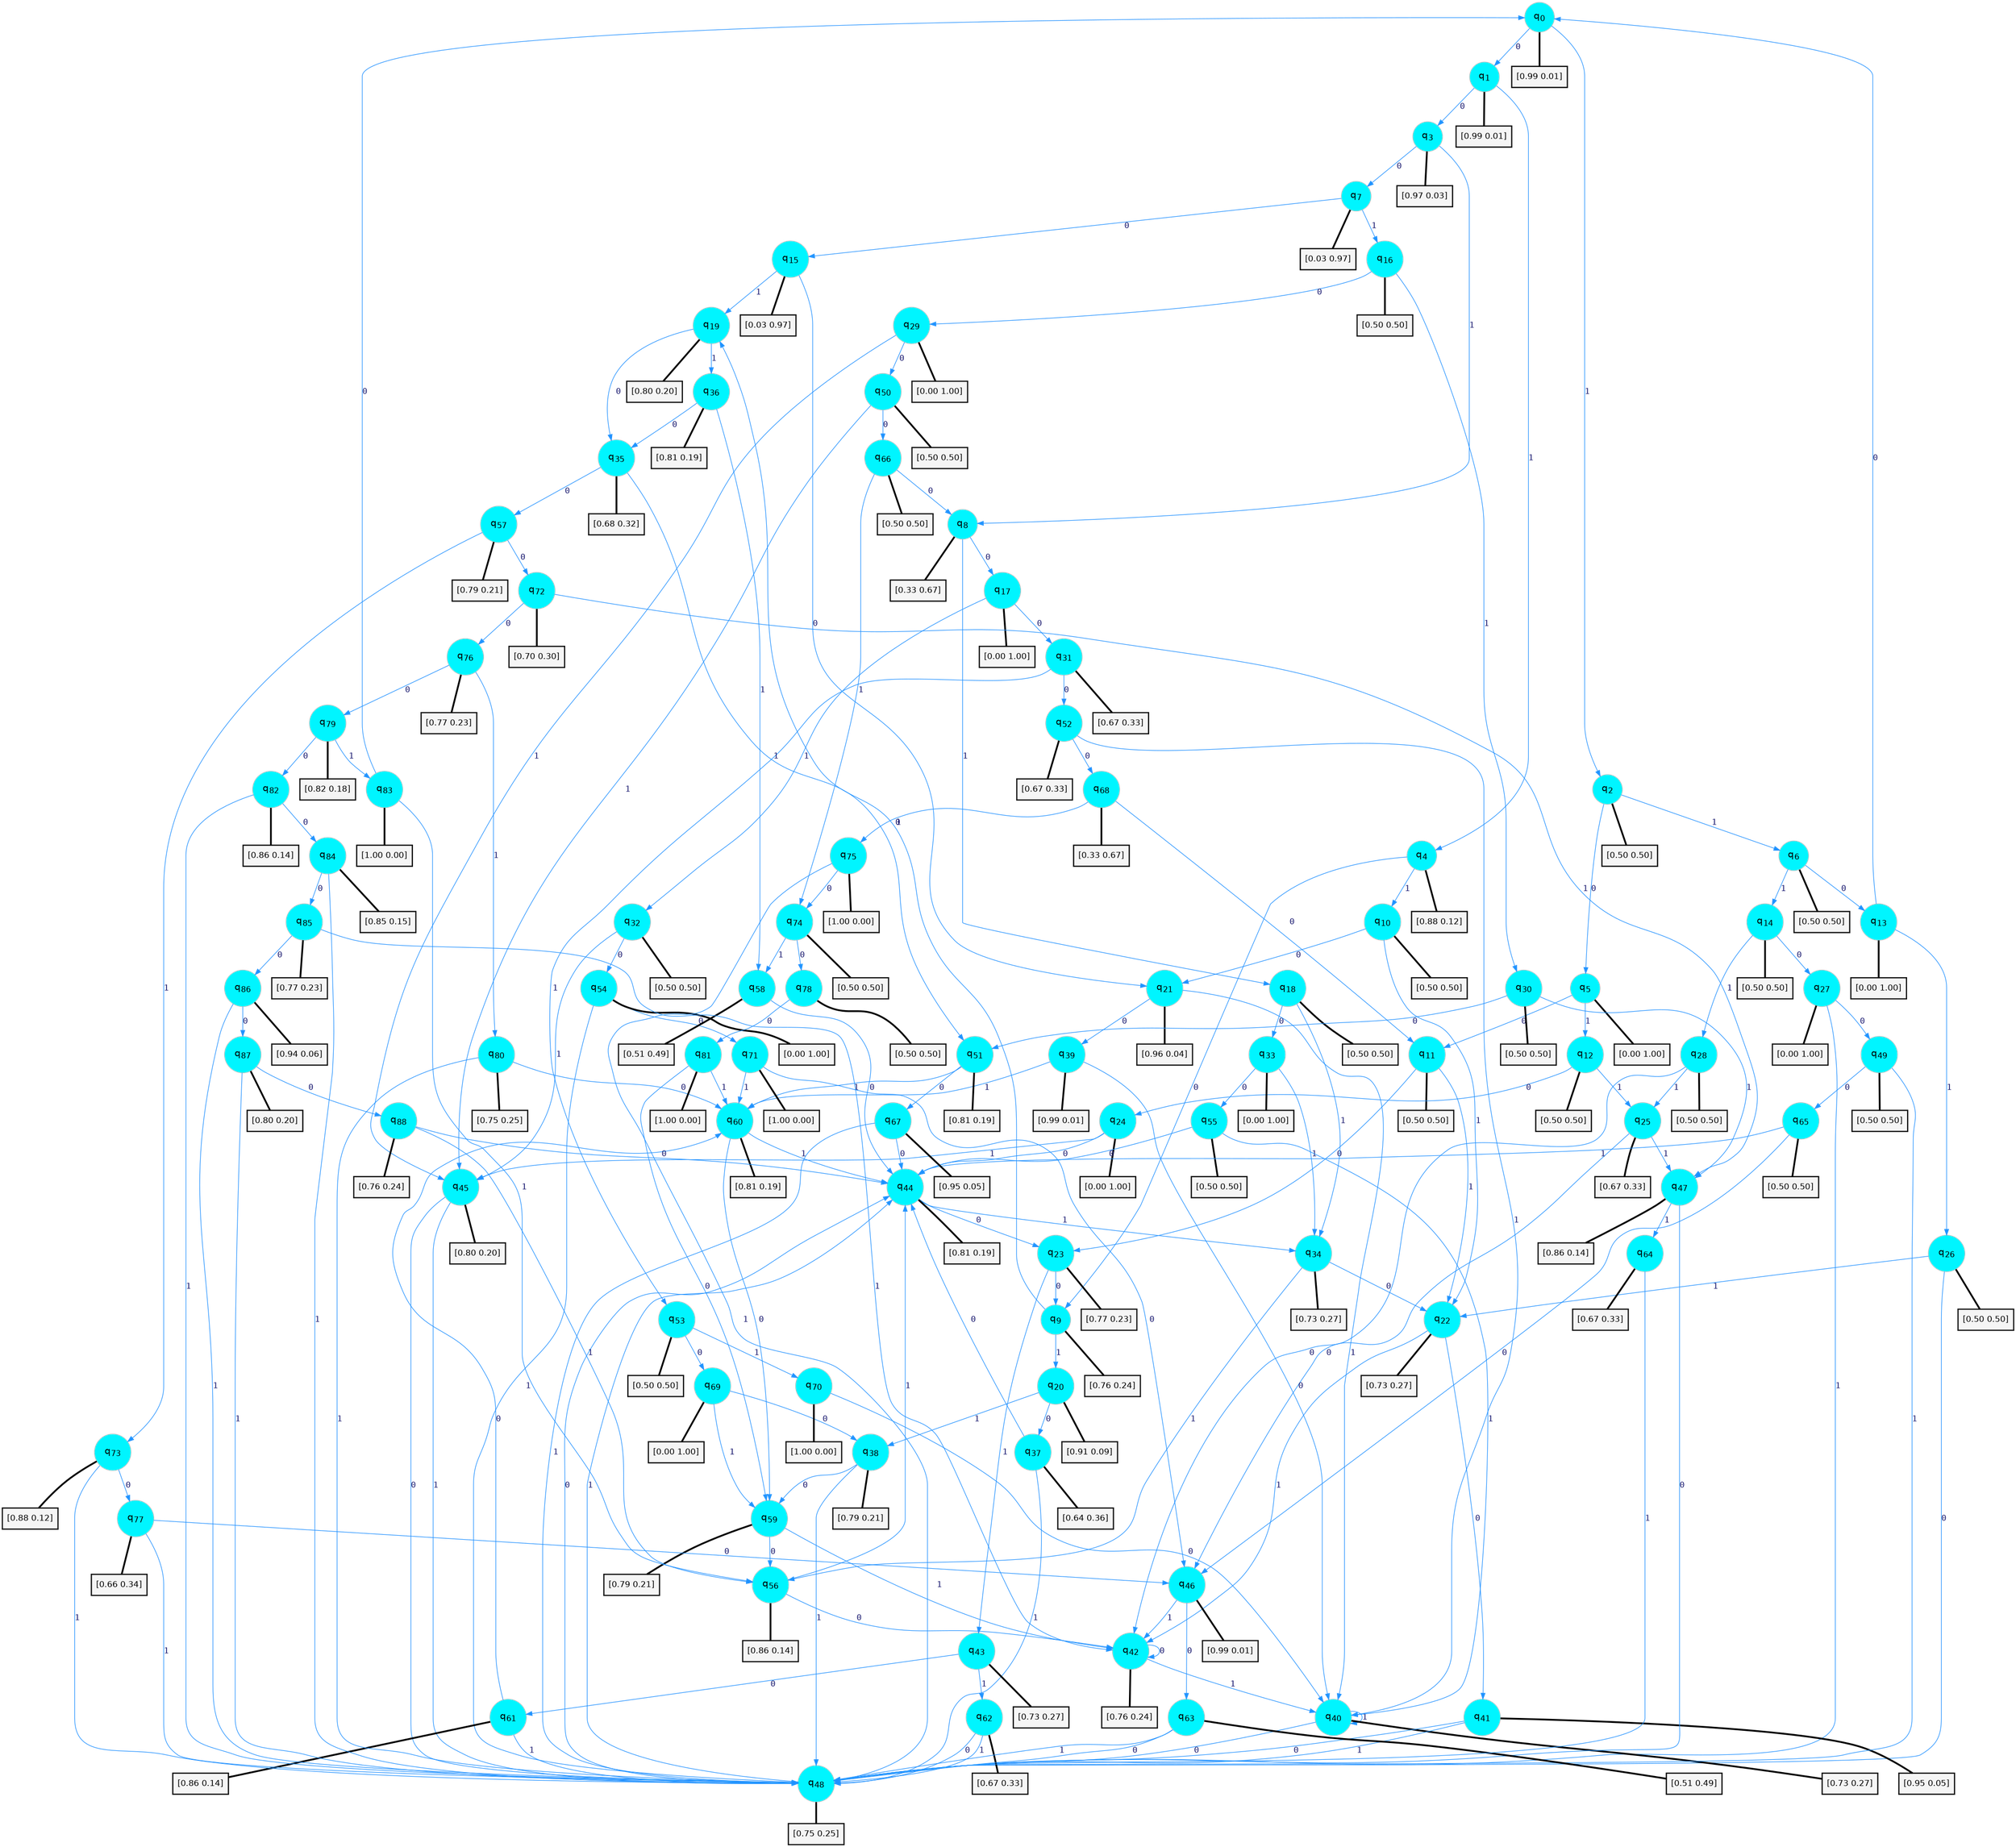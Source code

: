 digraph G {
graph [
bgcolor=transparent, dpi=300, rankdir=TD, size="40,25"];
node [
color=gray, fillcolor=turquoise1, fontcolor=black, fontname=Helvetica, fontsize=16, fontweight=bold, shape=circle, style=filled];
edge [
arrowsize=1, color=dodgerblue1, fontcolor=midnightblue, fontname=courier, fontweight=bold, penwidth=1, style=solid, weight=20];
0[label=<q<SUB>0</SUB>>];
1[label=<q<SUB>1</SUB>>];
2[label=<q<SUB>2</SUB>>];
3[label=<q<SUB>3</SUB>>];
4[label=<q<SUB>4</SUB>>];
5[label=<q<SUB>5</SUB>>];
6[label=<q<SUB>6</SUB>>];
7[label=<q<SUB>7</SUB>>];
8[label=<q<SUB>8</SUB>>];
9[label=<q<SUB>9</SUB>>];
10[label=<q<SUB>10</SUB>>];
11[label=<q<SUB>11</SUB>>];
12[label=<q<SUB>12</SUB>>];
13[label=<q<SUB>13</SUB>>];
14[label=<q<SUB>14</SUB>>];
15[label=<q<SUB>15</SUB>>];
16[label=<q<SUB>16</SUB>>];
17[label=<q<SUB>17</SUB>>];
18[label=<q<SUB>18</SUB>>];
19[label=<q<SUB>19</SUB>>];
20[label=<q<SUB>20</SUB>>];
21[label=<q<SUB>21</SUB>>];
22[label=<q<SUB>22</SUB>>];
23[label=<q<SUB>23</SUB>>];
24[label=<q<SUB>24</SUB>>];
25[label=<q<SUB>25</SUB>>];
26[label=<q<SUB>26</SUB>>];
27[label=<q<SUB>27</SUB>>];
28[label=<q<SUB>28</SUB>>];
29[label=<q<SUB>29</SUB>>];
30[label=<q<SUB>30</SUB>>];
31[label=<q<SUB>31</SUB>>];
32[label=<q<SUB>32</SUB>>];
33[label=<q<SUB>33</SUB>>];
34[label=<q<SUB>34</SUB>>];
35[label=<q<SUB>35</SUB>>];
36[label=<q<SUB>36</SUB>>];
37[label=<q<SUB>37</SUB>>];
38[label=<q<SUB>38</SUB>>];
39[label=<q<SUB>39</SUB>>];
40[label=<q<SUB>40</SUB>>];
41[label=<q<SUB>41</SUB>>];
42[label=<q<SUB>42</SUB>>];
43[label=<q<SUB>43</SUB>>];
44[label=<q<SUB>44</SUB>>];
45[label=<q<SUB>45</SUB>>];
46[label=<q<SUB>46</SUB>>];
47[label=<q<SUB>47</SUB>>];
48[label=<q<SUB>48</SUB>>];
49[label=<q<SUB>49</SUB>>];
50[label=<q<SUB>50</SUB>>];
51[label=<q<SUB>51</SUB>>];
52[label=<q<SUB>52</SUB>>];
53[label=<q<SUB>53</SUB>>];
54[label=<q<SUB>54</SUB>>];
55[label=<q<SUB>55</SUB>>];
56[label=<q<SUB>56</SUB>>];
57[label=<q<SUB>57</SUB>>];
58[label=<q<SUB>58</SUB>>];
59[label=<q<SUB>59</SUB>>];
60[label=<q<SUB>60</SUB>>];
61[label=<q<SUB>61</SUB>>];
62[label=<q<SUB>62</SUB>>];
63[label=<q<SUB>63</SUB>>];
64[label=<q<SUB>64</SUB>>];
65[label=<q<SUB>65</SUB>>];
66[label=<q<SUB>66</SUB>>];
67[label=<q<SUB>67</SUB>>];
68[label=<q<SUB>68</SUB>>];
69[label=<q<SUB>69</SUB>>];
70[label=<q<SUB>70</SUB>>];
71[label=<q<SUB>71</SUB>>];
72[label=<q<SUB>72</SUB>>];
73[label=<q<SUB>73</SUB>>];
74[label=<q<SUB>74</SUB>>];
75[label=<q<SUB>75</SUB>>];
76[label=<q<SUB>76</SUB>>];
77[label=<q<SUB>77</SUB>>];
78[label=<q<SUB>78</SUB>>];
79[label=<q<SUB>79</SUB>>];
80[label=<q<SUB>80</SUB>>];
81[label=<q<SUB>81</SUB>>];
82[label=<q<SUB>82</SUB>>];
83[label=<q<SUB>83</SUB>>];
84[label=<q<SUB>84</SUB>>];
85[label=<q<SUB>85</SUB>>];
86[label=<q<SUB>86</SUB>>];
87[label=<q<SUB>87</SUB>>];
88[label=<q<SUB>88</SUB>>];
89[label="[0.99 0.01]", shape=box,fontcolor=black, fontname=Helvetica, fontsize=14, penwidth=2, fillcolor=whitesmoke,color=black];
90[label="[0.99 0.01]", shape=box,fontcolor=black, fontname=Helvetica, fontsize=14, penwidth=2, fillcolor=whitesmoke,color=black];
91[label="[0.50 0.50]", shape=box,fontcolor=black, fontname=Helvetica, fontsize=14, penwidth=2, fillcolor=whitesmoke,color=black];
92[label="[0.97 0.03]", shape=box,fontcolor=black, fontname=Helvetica, fontsize=14, penwidth=2, fillcolor=whitesmoke,color=black];
93[label="[0.88 0.12]", shape=box,fontcolor=black, fontname=Helvetica, fontsize=14, penwidth=2, fillcolor=whitesmoke,color=black];
94[label="[0.00 1.00]", shape=box,fontcolor=black, fontname=Helvetica, fontsize=14, penwidth=2, fillcolor=whitesmoke,color=black];
95[label="[0.50 0.50]", shape=box,fontcolor=black, fontname=Helvetica, fontsize=14, penwidth=2, fillcolor=whitesmoke,color=black];
96[label="[0.03 0.97]", shape=box,fontcolor=black, fontname=Helvetica, fontsize=14, penwidth=2, fillcolor=whitesmoke,color=black];
97[label="[0.33 0.67]", shape=box,fontcolor=black, fontname=Helvetica, fontsize=14, penwidth=2, fillcolor=whitesmoke,color=black];
98[label="[0.76 0.24]", shape=box,fontcolor=black, fontname=Helvetica, fontsize=14, penwidth=2, fillcolor=whitesmoke,color=black];
99[label="[0.50 0.50]", shape=box,fontcolor=black, fontname=Helvetica, fontsize=14, penwidth=2, fillcolor=whitesmoke,color=black];
100[label="[0.50 0.50]", shape=box,fontcolor=black, fontname=Helvetica, fontsize=14, penwidth=2, fillcolor=whitesmoke,color=black];
101[label="[0.50 0.50]", shape=box,fontcolor=black, fontname=Helvetica, fontsize=14, penwidth=2, fillcolor=whitesmoke,color=black];
102[label="[0.00 1.00]", shape=box,fontcolor=black, fontname=Helvetica, fontsize=14, penwidth=2, fillcolor=whitesmoke,color=black];
103[label="[0.50 0.50]", shape=box,fontcolor=black, fontname=Helvetica, fontsize=14, penwidth=2, fillcolor=whitesmoke,color=black];
104[label="[0.03 0.97]", shape=box,fontcolor=black, fontname=Helvetica, fontsize=14, penwidth=2, fillcolor=whitesmoke,color=black];
105[label="[0.50 0.50]", shape=box,fontcolor=black, fontname=Helvetica, fontsize=14, penwidth=2, fillcolor=whitesmoke,color=black];
106[label="[0.00 1.00]", shape=box,fontcolor=black, fontname=Helvetica, fontsize=14, penwidth=2, fillcolor=whitesmoke,color=black];
107[label="[0.50 0.50]", shape=box,fontcolor=black, fontname=Helvetica, fontsize=14, penwidth=2, fillcolor=whitesmoke,color=black];
108[label="[0.80 0.20]", shape=box,fontcolor=black, fontname=Helvetica, fontsize=14, penwidth=2, fillcolor=whitesmoke,color=black];
109[label="[0.91 0.09]", shape=box,fontcolor=black, fontname=Helvetica, fontsize=14, penwidth=2, fillcolor=whitesmoke,color=black];
110[label="[0.96 0.04]", shape=box,fontcolor=black, fontname=Helvetica, fontsize=14, penwidth=2, fillcolor=whitesmoke,color=black];
111[label="[0.73 0.27]", shape=box,fontcolor=black, fontname=Helvetica, fontsize=14, penwidth=2, fillcolor=whitesmoke,color=black];
112[label="[0.77 0.23]", shape=box,fontcolor=black, fontname=Helvetica, fontsize=14, penwidth=2, fillcolor=whitesmoke,color=black];
113[label="[0.00 1.00]", shape=box,fontcolor=black, fontname=Helvetica, fontsize=14, penwidth=2, fillcolor=whitesmoke,color=black];
114[label="[0.67 0.33]", shape=box,fontcolor=black, fontname=Helvetica, fontsize=14, penwidth=2, fillcolor=whitesmoke,color=black];
115[label="[0.50 0.50]", shape=box,fontcolor=black, fontname=Helvetica, fontsize=14, penwidth=2, fillcolor=whitesmoke,color=black];
116[label="[0.00 1.00]", shape=box,fontcolor=black, fontname=Helvetica, fontsize=14, penwidth=2, fillcolor=whitesmoke,color=black];
117[label="[0.50 0.50]", shape=box,fontcolor=black, fontname=Helvetica, fontsize=14, penwidth=2, fillcolor=whitesmoke,color=black];
118[label="[0.00 1.00]", shape=box,fontcolor=black, fontname=Helvetica, fontsize=14, penwidth=2, fillcolor=whitesmoke,color=black];
119[label="[0.50 0.50]", shape=box,fontcolor=black, fontname=Helvetica, fontsize=14, penwidth=2, fillcolor=whitesmoke,color=black];
120[label="[0.67 0.33]", shape=box,fontcolor=black, fontname=Helvetica, fontsize=14, penwidth=2, fillcolor=whitesmoke,color=black];
121[label="[0.50 0.50]", shape=box,fontcolor=black, fontname=Helvetica, fontsize=14, penwidth=2, fillcolor=whitesmoke,color=black];
122[label="[0.00 1.00]", shape=box,fontcolor=black, fontname=Helvetica, fontsize=14, penwidth=2, fillcolor=whitesmoke,color=black];
123[label="[0.73 0.27]", shape=box,fontcolor=black, fontname=Helvetica, fontsize=14, penwidth=2, fillcolor=whitesmoke,color=black];
124[label="[0.68 0.32]", shape=box,fontcolor=black, fontname=Helvetica, fontsize=14, penwidth=2, fillcolor=whitesmoke,color=black];
125[label="[0.81 0.19]", shape=box,fontcolor=black, fontname=Helvetica, fontsize=14, penwidth=2, fillcolor=whitesmoke,color=black];
126[label="[0.64 0.36]", shape=box,fontcolor=black, fontname=Helvetica, fontsize=14, penwidth=2, fillcolor=whitesmoke,color=black];
127[label="[0.79 0.21]", shape=box,fontcolor=black, fontname=Helvetica, fontsize=14, penwidth=2, fillcolor=whitesmoke,color=black];
128[label="[0.99 0.01]", shape=box,fontcolor=black, fontname=Helvetica, fontsize=14, penwidth=2, fillcolor=whitesmoke,color=black];
129[label="[0.73 0.27]", shape=box,fontcolor=black, fontname=Helvetica, fontsize=14, penwidth=2, fillcolor=whitesmoke,color=black];
130[label="[0.95 0.05]", shape=box,fontcolor=black, fontname=Helvetica, fontsize=14, penwidth=2, fillcolor=whitesmoke,color=black];
131[label="[0.76 0.24]", shape=box,fontcolor=black, fontname=Helvetica, fontsize=14, penwidth=2, fillcolor=whitesmoke,color=black];
132[label="[0.73 0.27]", shape=box,fontcolor=black, fontname=Helvetica, fontsize=14, penwidth=2, fillcolor=whitesmoke,color=black];
133[label="[0.81 0.19]", shape=box,fontcolor=black, fontname=Helvetica, fontsize=14, penwidth=2, fillcolor=whitesmoke,color=black];
134[label="[0.80 0.20]", shape=box,fontcolor=black, fontname=Helvetica, fontsize=14, penwidth=2, fillcolor=whitesmoke,color=black];
135[label="[0.99 0.01]", shape=box,fontcolor=black, fontname=Helvetica, fontsize=14, penwidth=2, fillcolor=whitesmoke,color=black];
136[label="[0.86 0.14]", shape=box,fontcolor=black, fontname=Helvetica, fontsize=14, penwidth=2, fillcolor=whitesmoke,color=black];
137[label="[0.75 0.25]", shape=box,fontcolor=black, fontname=Helvetica, fontsize=14, penwidth=2, fillcolor=whitesmoke,color=black];
138[label="[0.50 0.50]", shape=box,fontcolor=black, fontname=Helvetica, fontsize=14, penwidth=2, fillcolor=whitesmoke,color=black];
139[label="[0.50 0.50]", shape=box,fontcolor=black, fontname=Helvetica, fontsize=14, penwidth=2, fillcolor=whitesmoke,color=black];
140[label="[0.81 0.19]", shape=box,fontcolor=black, fontname=Helvetica, fontsize=14, penwidth=2, fillcolor=whitesmoke,color=black];
141[label="[0.67 0.33]", shape=box,fontcolor=black, fontname=Helvetica, fontsize=14, penwidth=2, fillcolor=whitesmoke,color=black];
142[label="[0.50 0.50]", shape=box,fontcolor=black, fontname=Helvetica, fontsize=14, penwidth=2, fillcolor=whitesmoke,color=black];
143[label="[0.00 1.00]", shape=box,fontcolor=black, fontname=Helvetica, fontsize=14, penwidth=2, fillcolor=whitesmoke,color=black];
144[label="[0.50 0.50]", shape=box,fontcolor=black, fontname=Helvetica, fontsize=14, penwidth=2, fillcolor=whitesmoke,color=black];
145[label="[0.86 0.14]", shape=box,fontcolor=black, fontname=Helvetica, fontsize=14, penwidth=2, fillcolor=whitesmoke,color=black];
146[label="[0.79 0.21]", shape=box,fontcolor=black, fontname=Helvetica, fontsize=14, penwidth=2, fillcolor=whitesmoke,color=black];
147[label="[0.51 0.49]", shape=box,fontcolor=black, fontname=Helvetica, fontsize=14, penwidth=2, fillcolor=whitesmoke,color=black];
148[label="[0.79 0.21]", shape=box,fontcolor=black, fontname=Helvetica, fontsize=14, penwidth=2, fillcolor=whitesmoke,color=black];
149[label="[0.81 0.19]", shape=box,fontcolor=black, fontname=Helvetica, fontsize=14, penwidth=2, fillcolor=whitesmoke,color=black];
150[label="[0.86 0.14]", shape=box,fontcolor=black, fontname=Helvetica, fontsize=14, penwidth=2, fillcolor=whitesmoke,color=black];
151[label="[0.67 0.33]", shape=box,fontcolor=black, fontname=Helvetica, fontsize=14, penwidth=2, fillcolor=whitesmoke,color=black];
152[label="[0.51 0.49]", shape=box,fontcolor=black, fontname=Helvetica, fontsize=14, penwidth=2, fillcolor=whitesmoke,color=black];
153[label="[0.67 0.33]", shape=box,fontcolor=black, fontname=Helvetica, fontsize=14, penwidth=2, fillcolor=whitesmoke,color=black];
154[label="[0.50 0.50]", shape=box,fontcolor=black, fontname=Helvetica, fontsize=14, penwidth=2, fillcolor=whitesmoke,color=black];
155[label="[0.50 0.50]", shape=box,fontcolor=black, fontname=Helvetica, fontsize=14, penwidth=2, fillcolor=whitesmoke,color=black];
156[label="[0.95 0.05]", shape=box,fontcolor=black, fontname=Helvetica, fontsize=14, penwidth=2, fillcolor=whitesmoke,color=black];
157[label="[0.33 0.67]", shape=box,fontcolor=black, fontname=Helvetica, fontsize=14, penwidth=2, fillcolor=whitesmoke,color=black];
158[label="[0.00 1.00]", shape=box,fontcolor=black, fontname=Helvetica, fontsize=14, penwidth=2, fillcolor=whitesmoke,color=black];
159[label="[1.00 0.00]", shape=box,fontcolor=black, fontname=Helvetica, fontsize=14, penwidth=2, fillcolor=whitesmoke,color=black];
160[label="[1.00 0.00]", shape=box,fontcolor=black, fontname=Helvetica, fontsize=14, penwidth=2, fillcolor=whitesmoke,color=black];
161[label="[0.70 0.30]", shape=box,fontcolor=black, fontname=Helvetica, fontsize=14, penwidth=2, fillcolor=whitesmoke,color=black];
162[label="[0.88 0.12]", shape=box,fontcolor=black, fontname=Helvetica, fontsize=14, penwidth=2, fillcolor=whitesmoke,color=black];
163[label="[0.50 0.50]", shape=box,fontcolor=black, fontname=Helvetica, fontsize=14, penwidth=2, fillcolor=whitesmoke,color=black];
164[label="[1.00 0.00]", shape=box,fontcolor=black, fontname=Helvetica, fontsize=14, penwidth=2, fillcolor=whitesmoke,color=black];
165[label="[0.77 0.23]", shape=box,fontcolor=black, fontname=Helvetica, fontsize=14, penwidth=2, fillcolor=whitesmoke,color=black];
166[label="[0.66 0.34]", shape=box,fontcolor=black, fontname=Helvetica, fontsize=14, penwidth=2, fillcolor=whitesmoke,color=black];
167[label="[0.50 0.50]", shape=box,fontcolor=black, fontname=Helvetica, fontsize=14, penwidth=2, fillcolor=whitesmoke,color=black];
168[label="[0.82 0.18]", shape=box,fontcolor=black, fontname=Helvetica, fontsize=14, penwidth=2, fillcolor=whitesmoke,color=black];
169[label="[0.75 0.25]", shape=box,fontcolor=black, fontname=Helvetica, fontsize=14, penwidth=2, fillcolor=whitesmoke,color=black];
170[label="[1.00 0.00]", shape=box,fontcolor=black, fontname=Helvetica, fontsize=14, penwidth=2, fillcolor=whitesmoke,color=black];
171[label="[0.86 0.14]", shape=box,fontcolor=black, fontname=Helvetica, fontsize=14, penwidth=2, fillcolor=whitesmoke,color=black];
172[label="[1.00 0.00]", shape=box,fontcolor=black, fontname=Helvetica, fontsize=14, penwidth=2, fillcolor=whitesmoke,color=black];
173[label="[0.85 0.15]", shape=box,fontcolor=black, fontname=Helvetica, fontsize=14, penwidth=2, fillcolor=whitesmoke,color=black];
174[label="[0.77 0.23]", shape=box,fontcolor=black, fontname=Helvetica, fontsize=14, penwidth=2, fillcolor=whitesmoke,color=black];
175[label="[0.94 0.06]", shape=box,fontcolor=black, fontname=Helvetica, fontsize=14, penwidth=2, fillcolor=whitesmoke,color=black];
176[label="[0.80 0.20]", shape=box,fontcolor=black, fontname=Helvetica, fontsize=14, penwidth=2, fillcolor=whitesmoke,color=black];
177[label="[0.76 0.24]", shape=box,fontcolor=black, fontname=Helvetica, fontsize=14, penwidth=2, fillcolor=whitesmoke,color=black];
0->1 [label=0];
0->2 [label=1];
0->89 [arrowhead=none, penwidth=3,color=black];
1->3 [label=0];
1->4 [label=1];
1->90 [arrowhead=none, penwidth=3,color=black];
2->5 [label=0];
2->6 [label=1];
2->91 [arrowhead=none, penwidth=3,color=black];
3->7 [label=0];
3->8 [label=1];
3->92 [arrowhead=none, penwidth=3,color=black];
4->9 [label=0];
4->10 [label=1];
4->93 [arrowhead=none, penwidth=3,color=black];
5->11 [label=0];
5->12 [label=1];
5->94 [arrowhead=none, penwidth=3,color=black];
6->13 [label=0];
6->14 [label=1];
6->95 [arrowhead=none, penwidth=3,color=black];
7->15 [label=0];
7->16 [label=1];
7->96 [arrowhead=none, penwidth=3,color=black];
8->17 [label=0];
8->18 [label=1];
8->97 [arrowhead=none, penwidth=3,color=black];
9->19 [label=0];
9->20 [label=1];
9->98 [arrowhead=none, penwidth=3,color=black];
10->21 [label=0];
10->22 [label=1];
10->99 [arrowhead=none, penwidth=3,color=black];
11->23 [label=0];
11->22 [label=1];
11->100 [arrowhead=none, penwidth=3,color=black];
12->24 [label=0];
12->25 [label=1];
12->101 [arrowhead=none, penwidth=3,color=black];
13->0 [label=0];
13->26 [label=1];
13->102 [arrowhead=none, penwidth=3,color=black];
14->27 [label=0];
14->28 [label=1];
14->103 [arrowhead=none, penwidth=3,color=black];
15->21 [label=0];
15->19 [label=1];
15->104 [arrowhead=none, penwidth=3,color=black];
16->29 [label=0];
16->30 [label=1];
16->105 [arrowhead=none, penwidth=3,color=black];
17->31 [label=0];
17->32 [label=1];
17->106 [arrowhead=none, penwidth=3,color=black];
18->33 [label=0];
18->34 [label=1];
18->107 [arrowhead=none, penwidth=3,color=black];
19->35 [label=0];
19->36 [label=1];
19->108 [arrowhead=none, penwidth=3,color=black];
20->37 [label=0];
20->38 [label=1];
20->109 [arrowhead=none, penwidth=3,color=black];
21->39 [label=0];
21->40 [label=1];
21->110 [arrowhead=none, penwidth=3,color=black];
22->41 [label=0];
22->42 [label=1];
22->111 [arrowhead=none, penwidth=3,color=black];
23->9 [label=0];
23->43 [label=1];
23->112 [arrowhead=none, penwidth=3,color=black];
24->44 [label=0];
24->45 [label=1];
24->113 [arrowhead=none, penwidth=3,color=black];
25->46 [label=0];
25->47 [label=1];
25->114 [arrowhead=none, penwidth=3,color=black];
26->48 [label=0];
26->22 [label=1];
26->115 [arrowhead=none, penwidth=3,color=black];
27->49 [label=0];
27->48 [label=1];
27->116 [arrowhead=none, penwidth=3,color=black];
28->42 [label=0];
28->25 [label=1];
28->117 [arrowhead=none, penwidth=3,color=black];
29->50 [label=0];
29->45 [label=1];
29->118 [arrowhead=none, penwidth=3,color=black];
30->51 [label=0];
30->47 [label=1];
30->119 [arrowhead=none, penwidth=3,color=black];
31->52 [label=0];
31->53 [label=1];
31->120 [arrowhead=none, penwidth=3,color=black];
32->54 [label=0];
32->45 [label=1];
32->121 [arrowhead=none, penwidth=3,color=black];
33->55 [label=0];
33->34 [label=1];
33->122 [arrowhead=none, penwidth=3,color=black];
34->22 [label=0];
34->56 [label=1];
34->123 [arrowhead=none, penwidth=3,color=black];
35->57 [label=0];
35->51 [label=1];
35->124 [arrowhead=none, penwidth=3,color=black];
36->35 [label=0];
36->58 [label=1];
36->125 [arrowhead=none, penwidth=3,color=black];
37->44 [label=0];
37->48 [label=1];
37->126 [arrowhead=none, penwidth=3,color=black];
38->59 [label=0];
38->48 [label=1];
38->127 [arrowhead=none, penwidth=3,color=black];
39->40 [label=0];
39->60 [label=1];
39->128 [arrowhead=none, penwidth=3,color=black];
40->48 [label=0];
40->40 [label=1];
40->129 [arrowhead=none, penwidth=3,color=black];
41->48 [label=0];
41->48 [label=1];
41->130 [arrowhead=none, penwidth=3,color=black];
42->42 [label=0];
42->40 [label=1];
42->131 [arrowhead=none, penwidth=3,color=black];
43->61 [label=0];
43->62 [label=1];
43->132 [arrowhead=none, penwidth=3,color=black];
44->23 [label=0];
44->34 [label=1];
44->133 [arrowhead=none, penwidth=3,color=black];
45->48 [label=0];
45->48 [label=1];
45->134 [arrowhead=none, penwidth=3,color=black];
46->63 [label=0];
46->42 [label=1];
46->135 [arrowhead=none, penwidth=3,color=black];
47->48 [label=0];
47->64 [label=1];
47->136 [arrowhead=none, penwidth=3,color=black];
48->44 [label=0];
48->44 [label=1];
48->137 [arrowhead=none, penwidth=3,color=black];
49->65 [label=0];
49->48 [label=1];
49->138 [arrowhead=none, penwidth=3,color=black];
50->66 [label=0];
50->45 [label=1];
50->139 [arrowhead=none, penwidth=3,color=black];
51->67 [label=0];
51->60 [label=1];
51->140 [arrowhead=none, penwidth=3,color=black];
52->68 [label=0];
52->40 [label=1];
52->141 [arrowhead=none, penwidth=3,color=black];
53->69 [label=0];
53->70 [label=1];
53->142 [arrowhead=none, penwidth=3,color=black];
54->71 [label=0];
54->48 [label=1];
54->143 [arrowhead=none, penwidth=3,color=black];
55->44 [label=0];
55->40 [label=1];
55->144 [arrowhead=none, penwidth=3,color=black];
56->42 [label=0];
56->44 [label=1];
56->145 [arrowhead=none, penwidth=3,color=black];
57->72 [label=0];
57->73 [label=1];
57->146 [arrowhead=none, penwidth=3,color=black];
58->44 [label=0];
58->147 [arrowhead=none, penwidth=3,color=black];
59->56 [label=0];
59->42 [label=1];
59->148 [arrowhead=none, penwidth=3,color=black];
60->59 [label=0];
60->44 [label=1];
60->149 [arrowhead=none, penwidth=3,color=black];
61->60 [label=0];
61->48 [label=1];
61->150 [arrowhead=none, penwidth=3,color=black];
62->48 [label=0];
62->48 [label=1];
62->151 [arrowhead=none, penwidth=3,color=black];
63->48 [label=0];
63->48 [label=1];
63->152 [arrowhead=none, penwidth=3,color=black];
64->48 [label=1];
64->153 [arrowhead=none, penwidth=3,color=black];
65->46 [label=0];
65->44 [label=1];
65->154 [arrowhead=none, penwidth=3,color=black];
66->8 [label=0];
66->74 [label=1];
66->155 [arrowhead=none, penwidth=3,color=black];
67->44 [label=0];
67->48 [label=1];
67->156 [arrowhead=none, penwidth=3,color=black];
68->11 [label=0];
68->75 [label=1];
68->157 [arrowhead=none, penwidth=3,color=black];
69->38 [label=0];
69->59 [label=1];
69->158 [arrowhead=none, penwidth=3,color=black];
70->40 [label=0];
70->159 [arrowhead=none, penwidth=3,color=black];
71->46 [label=0];
71->60 [label=1];
71->160 [arrowhead=none, penwidth=3,color=black];
72->76 [label=0];
72->47 [label=1];
72->161 [arrowhead=none, penwidth=3,color=black];
73->77 [label=0];
73->48 [label=1];
73->162 [arrowhead=none, penwidth=3,color=black];
74->78 [label=0];
74->58 [label=1];
74->163 [arrowhead=none, penwidth=3,color=black];
75->74 [label=0];
75->48 [label=1];
75->164 [arrowhead=none, penwidth=3,color=black];
76->79 [label=0];
76->80 [label=1];
76->165 [arrowhead=none, penwidth=3,color=black];
77->46 [label=0];
77->48 [label=1];
77->166 [arrowhead=none, penwidth=3,color=black];
78->81 [label=0];
78->167 [arrowhead=none, penwidth=3,color=black];
79->82 [label=0];
79->83 [label=1];
79->168 [arrowhead=none, penwidth=3,color=black];
80->60 [label=0];
80->48 [label=1];
80->169 [arrowhead=none, penwidth=3,color=black];
81->59 [label=0];
81->60 [label=1];
81->170 [arrowhead=none, penwidth=3,color=black];
82->84 [label=0];
82->48 [label=1];
82->171 [arrowhead=none, penwidth=3,color=black];
83->0 [label=0];
83->56 [label=1];
83->172 [arrowhead=none, penwidth=3,color=black];
84->85 [label=0];
84->48 [label=1];
84->173 [arrowhead=none, penwidth=3,color=black];
85->86 [label=0];
85->42 [label=1];
85->174 [arrowhead=none, penwidth=3,color=black];
86->87 [label=0];
86->48 [label=1];
86->175 [arrowhead=none, penwidth=3,color=black];
87->88 [label=0];
87->48 [label=1];
87->176 [arrowhead=none, penwidth=3,color=black];
88->44 [label=0];
88->56 [label=1];
88->177 [arrowhead=none, penwidth=3,color=black];
}
